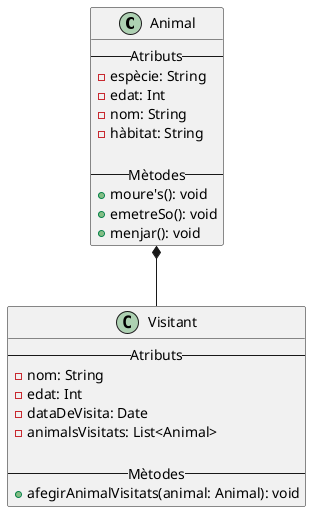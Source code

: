 @startuml
class Animal {
    -- Atributs --
    - espècie: String
    - edat: Int
    - nom: String
    - hàbitat: String

    -- Mètodes --
    + moure's(): void
    + emetreSo(): void
    + menjar(): void
}

class Visitant {
    -- Atributs --
    - nom: String
    - edat: Int
    - dataDeVisita: Date
    - animalsVisitats: List<Animal>

    -- Mètodes --
    + afegirAnimalVisitats(animal: Animal): void
}

Animal *-- Visitant

@enduml